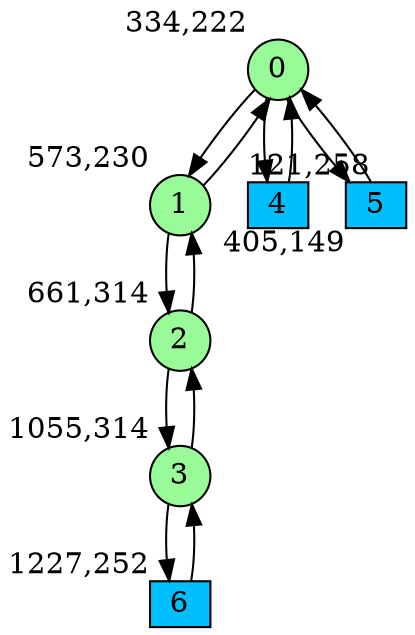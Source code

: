 digraph G {
graph [bgcolor=white]
node [shape=circle, style = filled, fillcolor=white,fixedsize=true, width=0.4, height=0.3 ]
0[xlabel="334,222", pos = "3.32813,1.4375!", fillcolor=palegreen ];
1[xlabel="573,230", pos = "7.0625,1.3125!", fillcolor=palegreen ];
2[xlabel="661,314", pos = "8.4375,0!", fillcolor=palegreen ];
3[xlabel="1055,314", pos = "14.5938,0!", fillcolor=palegreen ];
4[xlabel="121,258", pos = "0,0.875!", fillcolor=deepskyblue, shape=box ];
5[xlabel="405,149", pos = "4.4375,2.57813!", fillcolor=deepskyblue, shape=box ];
6[xlabel="1227,252", pos = "17.2813,0.96875!", fillcolor=deepskyblue, shape=box ];
0->1 ;
0->4 ;
0->5 ;
1->0 ;
1->2 ;
2->1 ;
2->3 ;
3->2 ;
3->6 ;
4->0 ;
5->0 ;
6->3 ;
}
